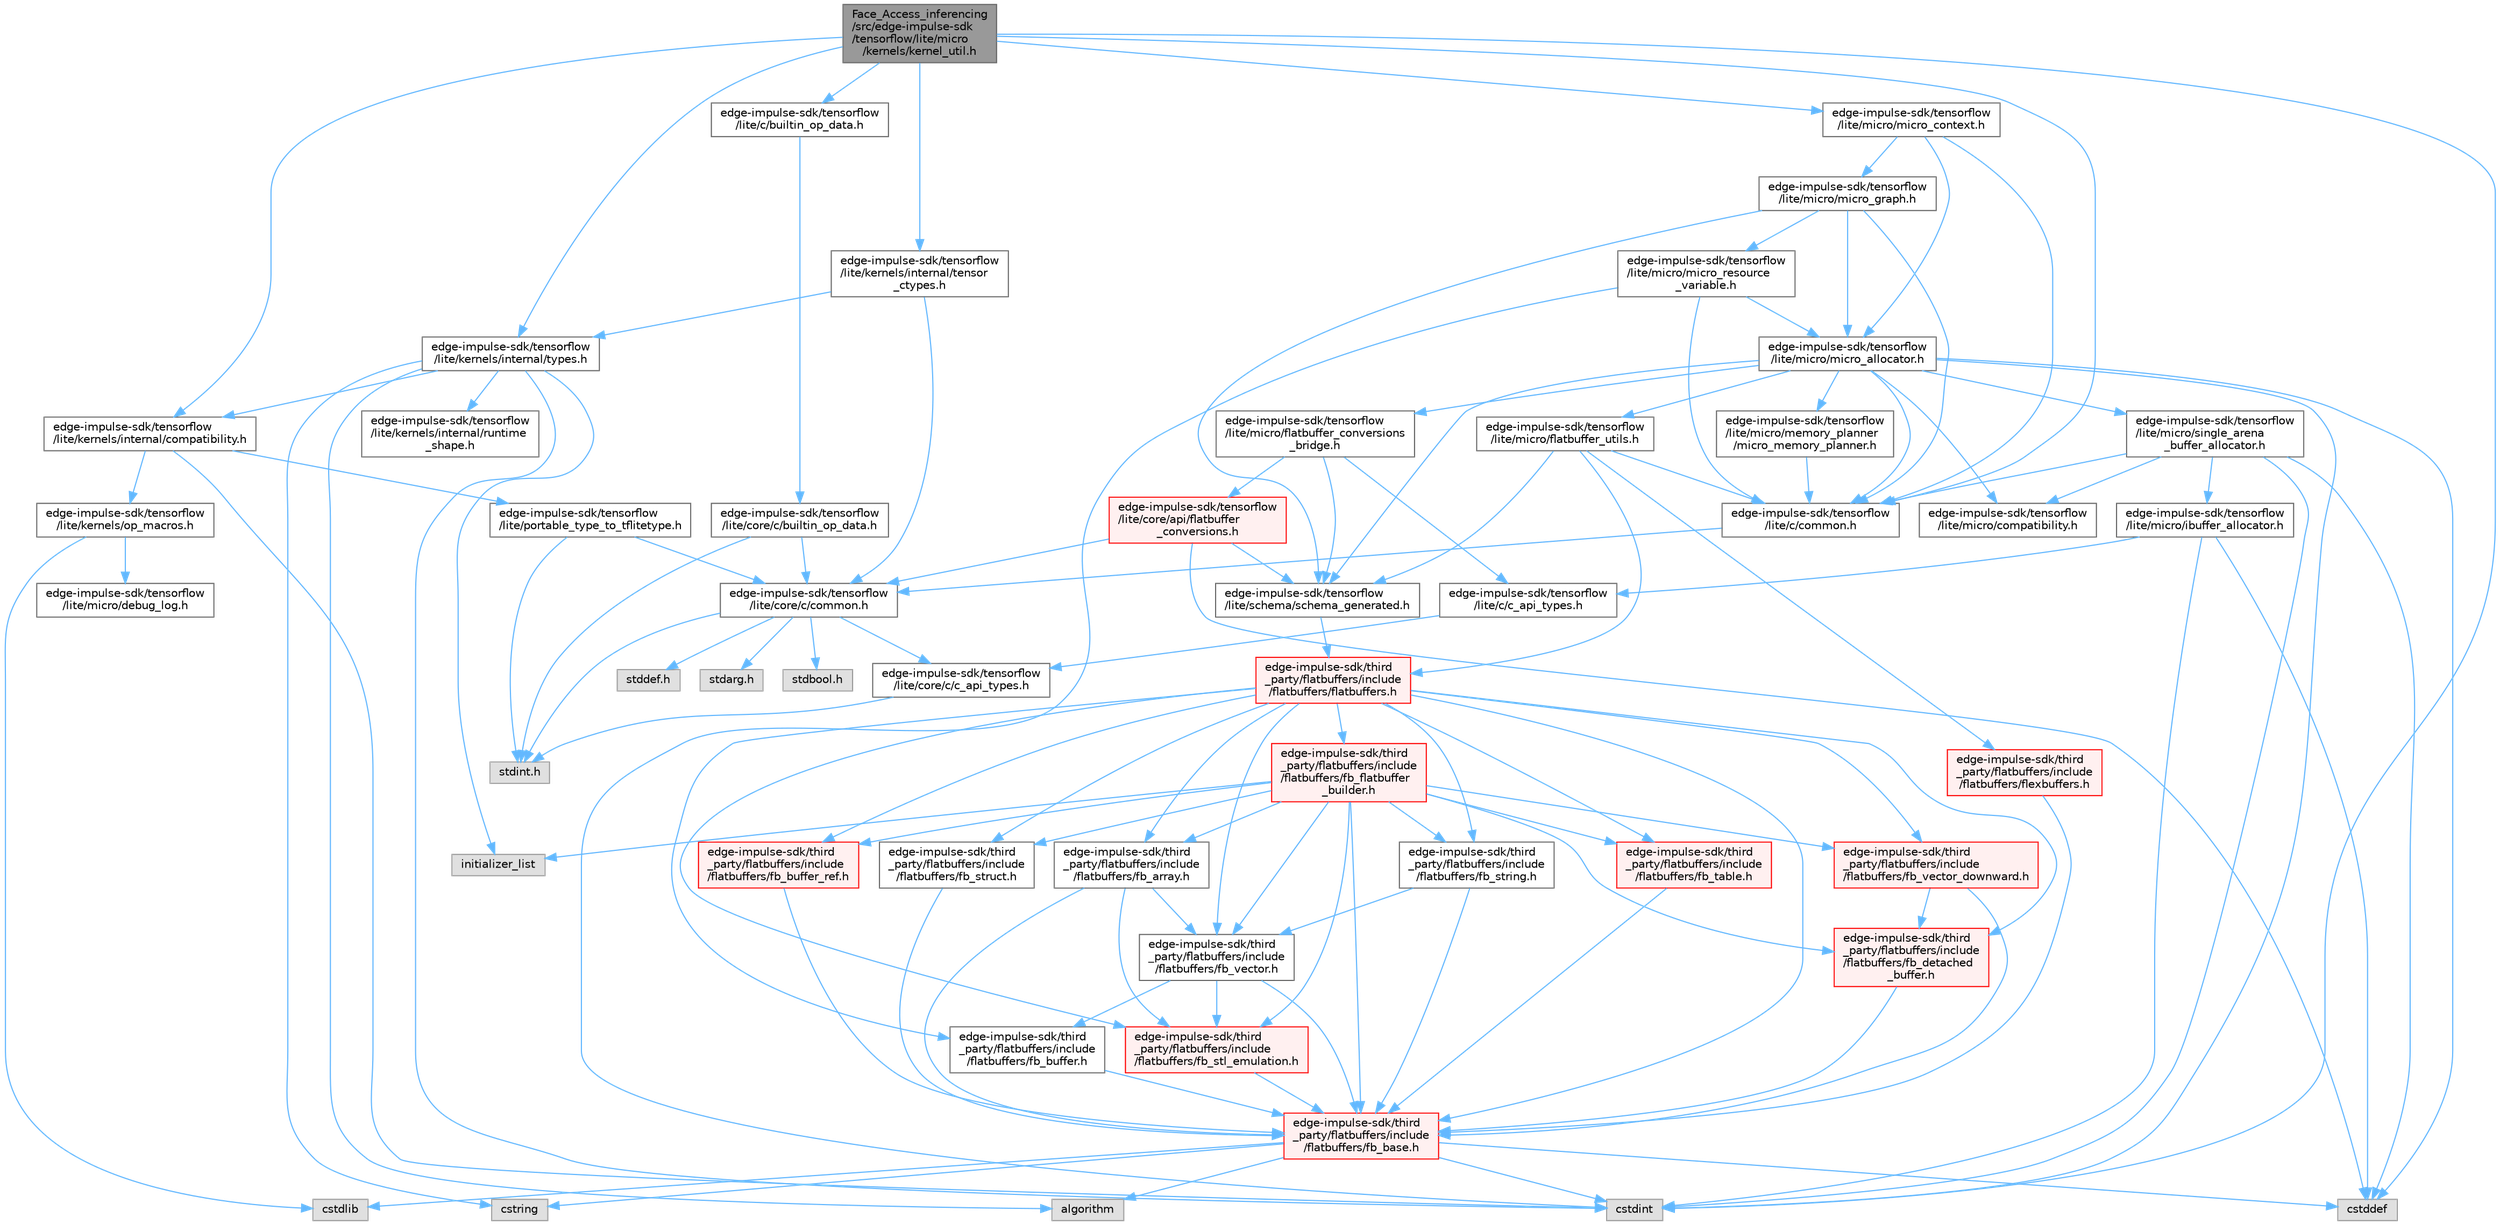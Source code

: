 digraph "Face_Access_inferencing/src/edge-impulse-sdk/tensorflow/lite/micro/kernels/kernel_util.h"
{
 // LATEX_PDF_SIZE
  bgcolor="transparent";
  edge [fontname=Helvetica,fontsize=10,labelfontname=Helvetica,labelfontsize=10];
  node [fontname=Helvetica,fontsize=10,shape=box,height=0.2,width=0.4];
  Node1 [id="Node000001",label="Face_Access_inferencing\l/src/edge-impulse-sdk\l/tensorflow/lite/micro\l/kernels/kernel_util.h",height=0.2,width=0.4,color="gray40", fillcolor="grey60", style="filled", fontcolor="black",tooltip=" "];
  Node1 -> Node2 [id="edge118_Node000001_Node000002",color="steelblue1",style="solid",tooltip=" "];
  Node2 [id="Node000002",label="cstdint",height=0.2,width=0.4,color="grey60", fillcolor="#E0E0E0", style="filled",tooltip=" "];
  Node1 -> Node3 [id="edge119_Node000001_Node000003",color="steelblue1",style="solid",tooltip=" "];
  Node3 [id="Node000003",label="edge-impulse-sdk/tensorflow\l/lite/c/builtin_op_data.h",height=0.2,width=0.4,color="grey40", fillcolor="white", style="filled",URL="$_face___access__inferencing_2src_2edge-impulse-sdk_2tensorflow_2lite_2c_2builtin__op__data_8h.html",tooltip=" "];
  Node3 -> Node4 [id="edge120_Node000003_Node000004",color="steelblue1",style="solid",tooltip=" "];
  Node4 [id="Node000004",label="edge-impulse-sdk/tensorflow\l/lite/core/c/builtin_op_data.h",height=0.2,width=0.4,color="grey40", fillcolor="white", style="filled",URL="$_face___access__inferencing_2src_2edge-impulse-sdk_2tensorflow_2lite_2core_2c_2builtin__op__data_8h.html",tooltip=" "];
  Node4 -> Node5 [id="edge121_Node000004_Node000005",color="steelblue1",style="solid",tooltip=" "];
  Node5 [id="Node000005",label="stdint.h",height=0.2,width=0.4,color="grey60", fillcolor="#E0E0E0", style="filled",tooltip=" "];
  Node4 -> Node6 [id="edge122_Node000004_Node000006",color="steelblue1",style="solid",tooltip=" "];
  Node6 [id="Node000006",label="edge-impulse-sdk/tensorflow\l/lite/core/c/common.h",height=0.2,width=0.4,color="grey40", fillcolor="white", style="filled",URL="$_face___access__inferencing_2src_2edge-impulse-sdk_2tensorflow_2lite_2core_2c_2common_8h.html",tooltip=" "];
  Node6 -> Node7 [id="edge123_Node000006_Node000007",color="steelblue1",style="solid",tooltip=" "];
  Node7 [id="Node000007",label="stdarg.h",height=0.2,width=0.4,color="grey60", fillcolor="#E0E0E0", style="filled",tooltip=" "];
  Node6 -> Node8 [id="edge124_Node000006_Node000008",color="steelblue1",style="solid",tooltip=" "];
  Node8 [id="Node000008",label="stdbool.h",height=0.2,width=0.4,color="grey60", fillcolor="#E0E0E0", style="filled",tooltip=" "];
  Node6 -> Node9 [id="edge125_Node000006_Node000009",color="steelblue1",style="solid",tooltip=" "];
  Node9 [id="Node000009",label="stddef.h",height=0.2,width=0.4,color="grey60", fillcolor="#E0E0E0", style="filled",tooltip=" "];
  Node6 -> Node5 [id="edge126_Node000006_Node000005",color="steelblue1",style="solid",tooltip=" "];
  Node6 -> Node10 [id="edge127_Node000006_Node000010",color="steelblue1",style="solid",tooltip=" "];
  Node10 [id="Node000010",label="edge-impulse-sdk/tensorflow\l/lite/core/c/c_api_types.h",height=0.2,width=0.4,color="grey40", fillcolor="white", style="filled",URL="$_face___access__inferencing_2src_2edge-impulse-sdk_2tensorflow_2lite_2core_2c_2c__api__types_8h.html",tooltip=" "];
  Node10 -> Node5 [id="edge128_Node000010_Node000005",color="steelblue1",style="solid",tooltip=" "];
  Node1 -> Node11 [id="edge129_Node000001_Node000011",color="steelblue1",style="solid",tooltip=" "];
  Node11 [id="Node000011",label="edge-impulse-sdk/tensorflow\l/lite/c/common.h",height=0.2,width=0.4,color="grey40", fillcolor="white", style="filled",URL="$_face___access__inferencing_2src_2edge-impulse-sdk_2tensorflow_2lite_2c_2common_8h.html",tooltip=" "];
  Node11 -> Node6 [id="edge130_Node000011_Node000006",color="steelblue1",style="solid",tooltip=" "];
  Node1 -> Node12 [id="edge131_Node000001_Node000012",color="steelblue1",style="solid",tooltip=" "];
  Node12 [id="Node000012",label="edge-impulse-sdk/tensorflow\l/lite/kernels/internal/compatibility.h",height=0.2,width=0.4,color="grey40", fillcolor="white", style="filled",URL="$_face___access__inferencing_2src_2edge-impulse-sdk_2tensorflow_2lite_2kernels_2internal_2compatibility_8h.html",tooltip=" "];
  Node12 -> Node2 [id="edge132_Node000012_Node000002",color="steelblue1",style="solid",tooltip=" "];
  Node12 -> Node13 [id="edge133_Node000012_Node000013",color="steelblue1",style="solid",tooltip=" "];
  Node13 [id="Node000013",label="edge-impulse-sdk/tensorflow\l/lite/portable_type_to_tflitetype.h",height=0.2,width=0.4,color="grey40", fillcolor="white", style="filled",URL="$_face___access__inferencing_2src_2edge-impulse-sdk_2tensorflow_2lite_2portable__type__to__tflitetype_8h.html",tooltip=" "];
  Node13 -> Node5 [id="edge134_Node000013_Node000005",color="steelblue1",style="solid",tooltip=" "];
  Node13 -> Node6 [id="edge135_Node000013_Node000006",color="steelblue1",style="solid",tooltip=" "];
  Node12 -> Node14 [id="edge136_Node000012_Node000014",color="steelblue1",style="solid",tooltip=" "];
  Node14 [id="Node000014",label="edge-impulse-sdk/tensorflow\l/lite/kernels/op_macros.h",height=0.2,width=0.4,color="grey40", fillcolor="white", style="filled",URL="$_face___access__inferencing_2src_2edge-impulse-sdk_2tensorflow_2lite_2kernels_2op__macros_8h.html",tooltip=" "];
  Node14 -> Node15 [id="edge137_Node000014_Node000015",color="steelblue1",style="solid",tooltip=" "];
  Node15 [id="Node000015",label="edge-impulse-sdk/tensorflow\l/lite/micro/debug_log.h",height=0.2,width=0.4,color="grey40", fillcolor="white", style="filled",URL="$_face___access__inferencing_2src_2edge-impulse-sdk_2tensorflow_2lite_2micro_2debug__log_8h.html",tooltip=" "];
  Node14 -> Node16 [id="edge138_Node000014_Node000016",color="steelblue1",style="solid",tooltip=" "];
  Node16 [id="Node000016",label="cstdlib",height=0.2,width=0.4,color="grey60", fillcolor="#E0E0E0", style="filled",tooltip=" "];
  Node1 -> Node17 [id="edge139_Node000001_Node000017",color="steelblue1",style="solid",tooltip=" "];
  Node17 [id="Node000017",label="edge-impulse-sdk/tensorflow\l/lite/kernels/internal/tensor\l_ctypes.h",height=0.2,width=0.4,color="grey40", fillcolor="white", style="filled",URL="$_face___access__inferencing_2src_2edge-impulse-sdk_2tensorflow_2lite_2kernels_2internal_2tensor__ctypes_8h.html",tooltip=" "];
  Node17 -> Node6 [id="edge140_Node000017_Node000006",color="steelblue1",style="solid",tooltip=" "];
  Node17 -> Node18 [id="edge141_Node000017_Node000018",color="steelblue1",style="solid",tooltip=" "];
  Node18 [id="Node000018",label="edge-impulse-sdk/tensorflow\l/lite/kernels/internal/types.h",height=0.2,width=0.4,color="grey40", fillcolor="white", style="filled",URL="$_face___access__inferencing_2src_2edge-impulse-sdk_2tensorflow_2lite_2kernels_2internal_2types_8h.html",tooltip=" "];
  Node18 -> Node19 [id="edge142_Node000018_Node000019",color="steelblue1",style="solid",tooltip=" "];
  Node19 [id="Node000019",label="algorithm",height=0.2,width=0.4,color="grey60", fillcolor="#E0E0E0", style="filled",tooltip=" "];
  Node18 -> Node2 [id="edge143_Node000018_Node000002",color="steelblue1",style="solid",tooltip=" "];
  Node18 -> Node20 [id="edge144_Node000018_Node000020",color="steelblue1",style="solid",tooltip=" "];
  Node20 [id="Node000020",label="cstring",height=0.2,width=0.4,color="grey60", fillcolor="#E0E0E0", style="filled",tooltip=" "];
  Node18 -> Node21 [id="edge145_Node000018_Node000021",color="steelblue1",style="solid",tooltip=" "];
  Node21 [id="Node000021",label="initializer_list",height=0.2,width=0.4,color="grey60", fillcolor="#E0E0E0", style="filled",tooltip=" "];
  Node18 -> Node12 [id="edge146_Node000018_Node000012",color="steelblue1",style="solid",tooltip=" "];
  Node18 -> Node22 [id="edge147_Node000018_Node000022",color="steelblue1",style="solid",tooltip=" "];
  Node22 [id="Node000022",label="edge-impulse-sdk/tensorflow\l/lite/kernels/internal/runtime\l_shape.h",height=0.2,width=0.4,color="grey40", fillcolor="white", style="filled",URL="$_face___access__inferencing_2src_2edge-impulse-sdk_2tensorflow_2lite_2kernels_2internal_2runtime__shape_8h.html",tooltip=" "];
  Node1 -> Node18 [id="edge148_Node000001_Node000018",color="steelblue1",style="solid",tooltip=" "];
  Node1 -> Node23 [id="edge149_Node000001_Node000023",color="steelblue1",style="solid",tooltip=" "];
  Node23 [id="Node000023",label="edge-impulse-sdk/tensorflow\l/lite/micro/micro_context.h",height=0.2,width=0.4,color="grey40", fillcolor="white", style="filled",URL="$_face___access__inferencing_2src_2edge-impulse-sdk_2tensorflow_2lite_2micro_2micro__context_8h.html",tooltip=" "];
  Node23 -> Node11 [id="edge150_Node000023_Node000011",color="steelblue1",style="solid",tooltip=" "];
  Node23 -> Node24 [id="edge151_Node000023_Node000024",color="steelblue1",style="solid",tooltip=" "];
  Node24 [id="Node000024",label="edge-impulse-sdk/tensorflow\l/lite/micro/micro_allocator.h",height=0.2,width=0.4,color="grey40", fillcolor="white", style="filled",URL="$_face___access__inferencing_2src_2edge-impulse-sdk_2tensorflow_2lite_2micro_2micro__allocator_8h.html",tooltip=" "];
  Node24 -> Node25 [id="edge152_Node000024_Node000025",color="steelblue1",style="solid",tooltip=" "];
  Node25 [id="Node000025",label="cstddef",height=0.2,width=0.4,color="grey60", fillcolor="#E0E0E0", style="filled",tooltip=" "];
  Node24 -> Node2 [id="edge153_Node000024_Node000002",color="steelblue1",style="solid",tooltip=" "];
  Node24 -> Node11 [id="edge154_Node000024_Node000011",color="steelblue1",style="solid",tooltip=" "];
  Node24 -> Node26 [id="edge155_Node000024_Node000026",color="steelblue1",style="solid",tooltip=" "];
  Node26 [id="Node000026",label="edge-impulse-sdk/tensorflow\l/lite/micro/single_arena\l_buffer_allocator.h",height=0.2,width=0.4,color="grey40", fillcolor="white", style="filled",URL="$_face___access__inferencing_2src_2edge-impulse-sdk_2tensorflow_2lite_2micro_2single__arena__buffer__allocator_8h.html",tooltip=" "];
  Node26 -> Node25 [id="edge156_Node000026_Node000025",color="steelblue1",style="solid",tooltip=" "];
  Node26 -> Node2 [id="edge157_Node000026_Node000002",color="steelblue1",style="solid",tooltip=" "];
  Node26 -> Node11 [id="edge158_Node000026_Node000011",color="steelblue1",style="solid",tooltip=" "];
  Node26 -> Node27 [id="edge159_Node000026_Node000027",color="steelblue1",style="solid",tooltip=" "];
  Node27 [id="Node000027",label="edge-impulse-sdk/tensorflow\l/lite/micro/ibuffer_allocator.h",height=0.2,width=0.4,color="grey40", fillcolor="white", style="filled",URL="$_face___access__inferencing_2src_2edge-impulse-sdk_2tensorflow_2lite_2micro_2ibuffer__allocator_8h.html",tooltip=" "];
  Node27 -> Node25 [id="edge160_Node000027_Node000025",color="steelblue1",style="solid",tooltip=" "];
  Node27 -> Node2 [id="edge161_Node000027_Node000002",color="steelblue1",style="solid",tooltip=" "];
  Node27 -> Node28 [id="edge162_Node000027_Node000028",color="steelblue1",style="solid",tooltip=" "];
  Node28 [id="Node000028",label="edge-impulse-sdk/tensorflow\l/lite/c/c_api_types.h",height=0.2,width=0.4,color="grey40", fillcolor="white", style="filled",URL="$_face___access__inferencing_2src_2edge-impulse-sdk_2tensorflow_2lite_2c_2c__api__types_8h.html",tooltip=" "];
  Node28 -> Node10 [id="edge163_Node000028_Node000010",color="steelblue1",style="solid",tooltip=" "];
  Node26 -> Node29 [id="edge164_Node000026_Node000029",color="steelblue1",style="solid",tooltip=" "];
  Node29 [id="Node000029",label="edge-impulse-sdk/tensorflow\l/lite/micro/compatibility.h",height=0.2,width=0.4,color="grey40", fillcolor="white", style="filled",URL="$_face___access__inferencing_2src_2edge-impulse-sdk_2tensorflow_2lite_2micro_2compatibility_8h.html",tooltip=" "];
  Node24 -> Node29 [id="edge165_Node000024_Node000029",color="steelblue1",style="solid",tooltip=" "];
  Node24 -> Node30 [id="edge166_Node000024_Node000030",color="steelblue1",style="solid",tooltip=" "];
  Node30 [id="Node000030",label="edge-impulse-sdk/tensorflow\l/lite/micro/flatbuffer_utils.h",height=0.2,width=0.4,color="grey40", fillcolor="white", style="filled",URL="$_face___access__inferencing_2src_2edge-impulse-sdk_2tensorflow_2lite_2micro_2flatbuffer__utils_8h.html",tooltip=" "];
  Node30 -> Node31 [id="edge167_Node000030_Node000031",color="steelblue1",style="solid",tooltip=" "];
  Node31 [id="Node000031",label="edge-impulse-sdk/third\l_party/flatbuffers/include\l/flatbuffers/flatbuffers.h",height=0.2,width=0.4,color="red", fillcolor="#FFF0F0", style="filled",URL="$_face___access__inferencing_2src_2edge-impulse-sdk_2third__party_2flatbuffers_2include_2flatbuffers_2flatbuffers_8h.html",tooltip=" "];
  Node31 -> Node32 [id="edge168_Node000031_Node000032",color="steelblue1",style="solid",tooltip=" "];
  Node32 [id="Node000032",label="edge-impulse-sdk/third\l_party/flatbuffers/include\l/flatbuffers/fb_array.h",height=0.2,width=0.4,color="grey40", fillcolor="white", style="filled",URL="$fb__array_8h.html",tooltip=" "];
  Node32 -> Node33 [id="edge169_Node000032_Node000033",color="steelblue1",style="solid",tooltip=" "];
  Node33 [id="Node000033",label="edge-impulse-sdk/third\l_party/flatbuffers/include\l/flatbuffers/fb_base.h",height=0.2,width=0.4,color="red", fillcolor="#FFF0F0", style="filled",URL="$fb__base_8h.html",tooltip=" "];
  Node33 -> Node2 [id="edge170_Node000033_Node000002",color="steelblue1",style="solid",tooltip=" "];
  Node33 -> Node25 [id="edge171_Node000033_Node000025",color="steelblue1",style="solid",tooltip=" "];
  Node33 -> Node16 [id="edge172_Node000033_Node000016",color="steelblue1",style="solid",tooltip=" "];
  Node33 -> Node20 [id="edge173_Node000033_Node000020",color="steelblue1",style="solid",tooltip=" "];
  Node33 -> Node19 [id="edge174_Node000033_Node000019",color="steelblue1",style="solid",tooltip=" "];
  Node32 -> Node42 [id="edge175_Node000032_Node000042",color="steelblue1",style="solid",tooltip=" "];
  Node42 [id="Node000042",label="edge-impulse-sdk/third\l_party/flatbuffers/include\l/flatbuffers/fb_stl_emulation.h",height=0.2,width=0.4,color="red", fillcolor="#FFF0F0", style="filled",URL="$fb__stl__emulation_8h.html",tooltip=" "];
  Node42 -> Node33 [id="edge176_Node000042_Node000033",color="steelblue1",style="solid",tooltip=" "];
  Node32 -> Node44 [id="edge177_Node000032_Node000044",color="steelblue1",style="solid",tooltip=" "];
  Node44 [id="Node000044",label="edge-impulse-sdk/third\l_party/flatbuffers/include\l/flatbuffers/fb_vector.h",height=0.2,width=0.4,color="grey40", fillcolor="white", style="filled",URL="$fb__vector_8h.html",tooltip=" "];
  Node44 -> Node33 [id="edge178_Node000044_Node000033",color="steelblue1",style="solid",tooltip=" "];
  Node44 -> Node45 [id="edge179_Node000044_Node000045",color="steelblue1",style="solid",tooltip=" "];
  Node45 [id="Node000045",label="edge-impulse-sdk/third\l_party/flatbuffers/include\l/flatbuffers/fb_buffer.h",height=0.2,width=0.4,color="grey40", fillcolor="white", style="filled",URL="$fb__buffer_8h.html",tooltip=" "];
  Node45 -> Node33 [id="edge180_Node000045_Node000033",color="steelblue1",style="solid",tooltip=" "];
  Node44 -> Node42 [id="edge181_Node000044_Node000042",color="steelblue1",style="solid",tooltip=" "];
  Node31 -> Node33 [id="edge182_Node000031_Node000033",color="steelblue1",style="solid",tooltip=" "];
  Node31 -> Node45 [id="edge183_Node000031_Node000045",color="steelblue1",style="solid",tooltip=" "];
  Node31 -> Node46 [id="edge184_Node000031_Node000046",color="steelblue1",style="solid",tooltip=" "];
  Node46 [id="Node000046",label="edge-impulse-sdk/third\l_party/flatbuffers/include\l/flatbuffers/fb_buffer_ref.h",height=0.2,width=0.4,color="red", fillcolor="#FFF0F0", style="filled",URL="$fb__buffer__ref_8h.html",tooltip=" "];
  Node46 -> Node33 [id="edge185_Node000046_Node000033",color="steelblue1",style="solid",tooltip=" "];
  Node31 -> Node48 [id="edge186_Node000031_Node000048",color="steelblue1",style="solid",tooltip=" "];
  Node48 [id="Node000048",label="edge-impulse-sdk/third\l_party/flatbuffers/include\l/flatbuffers/fb_detached\l_buffer.h",height=0.2,width=0.4,color="red", fillcolor="#FFF0F0", style="filled",URL="$fb__detached__buffer_8h.html",tooltip=" "];
  Node48 -> Node33 [id="edge187_Node000048_Node000033",color="steelblue1",style="solid",tooltip=" "];
  Node31 -> Node51 [id="edge188_Node000031_Node000051",color="steelblue1",style="solid",tooltip=" "];
  Node51 [id="Node000051",label="edge-impulse-sdk/third\l_party/flatbuffers/include\l/flatbuffers/fb_flatbuffer\l_builder.h",height=0.2,width=0.4,color="red", fillcolor="#FFF0F0", style="filled",URL="$fb__flatbuffer__builder_8h.html",tooltip=" "];
  Node51 -> Node21 [id="edge189_Node000051_Node000021",color="steelblue1",style="solid",tooltip=" "];
  Node51 -> Node32 [id="edge190_Node000051_Node000032",color="steelblue1",style="solid",tooltip=" "];
  Node51 -> Node33 [id="edge191_Node000051_Node000033",color="steelblue1",style="solid",tooltip=" "];
  Node51 -> Node46 [id="edge192_Node000051_Node000046",color="steelblue1",style="solid",tooltip=" "];
  Node51 -> Node48 [id="edge193_Node000051_Node000048",color="steelblue1",style="solid",tooltip=" "];
  Node51 -> Node42 [id="edge194_Node000051_Node000042",color="steelblue1",style="solid",tooltip=" "];
  Node51 -> Node53 [id="edge195_Node000051_Node000053",color="steelblue1",style="solid",tooltip=" "];
  Node53 [id="Node000053",label="edge-impulse-sdk/third\l_party/flatbuffers/include\l/flatbuffers/fb_string.h",height=0.2,width=0.4,color="grey40", fillcolor="white", style="filled",URL="$fb__string_8h.html",tooltip=" "];
  Node53 -> Node33 [id="edge196_Node000053_Node000033",color="steelblue1",style="solid",tooltip=" "];
  Node53 -> Node44 [id="edge197_Node000053_Node000044",color="steelblue1",style="solid",tooltip=" "];
  Node51 -> Node54 [id="edge198_Node000051_Node000054",color="steelblue1",style="solid",tooltip=" "];
  Node54 [id="Node000054",label="edge-impulse-sdk/third\l_party/flatbuffers/include\l/flatbuffers/fb_struct.h",height=0.2,width=0.4,color="grey40", fillcolor="white", style="filled",URL="$fb__struct_8h.html",tooltip=" "];
  Node54 -> Node33 [id="edge199_Node000054_Node000033",color="steelblue1",style="solid",tooltip=" "];
  Node51 -> Node55 [id="edge200_Node000051_Node000055",color="steelblue1",style="solid",tooltip=" "];
  Node55 [id="Node000055",label="edge-impulse-sdk/third\l_party/flatbuffers/include\l/flatbuffers/fb_table.h",height=0.2,width=0.4,color="red", fillcolor="#FFF0F0", style="filled",URL="$fb__table_8h.html",tooltip=" "];
  Node55 -> Node33 [id="edge201_Node000055_Node000033",color="steelblue1",style="solid",tooltip=" "];
  Node51 -> Node44 [id="edge202_Node000051_Node000044",color="steelblue1",style="solid",tooltip=" "];
  Node51 -> Node56 [id="edge203_Node000051_Node000056",color="steelblue1",style="solid",tooltip=" "];
  Node56 [id="Node000056",label="edge-impulse-sdk/third\l_party/flatbuffers/include\l/flatbuffers/fb_vector_downward.h",height=0.2,width=0.4,color="red", fillcolor="#FFF0F0", style="filled",URL="$fb__vector__downward_8h.html",tooltip=" "];
  Node56 -> Node33 [id="edge204_Node000056_Node000033",color="steelblue1",style="solid",tooltip=" "];
  Node56 -> Node48 [id="edge205_Node000056_Node000048",color="steelblue1",style="solid",tooltip=" "];
  Node31 -> Node42 [id="edge206_Node000031_Node000042",color="steelblue1",style="solid",tooltip=" "];
  Node31 -> Node53 [id="edge207_Node000031_Node000053",color="steelblue1",style="solid",tooltip=" "];
  Node31 -> Node54 [id="edge208_Node000031_Node000054",color="steelblue1",style="solid",tooltip=" "];
  Node31 -> Node55 [id="edge209_Node000031_Node000055",color="steelblue1",style="solid",tooltip=" "];
  Node31 -> Node44 [id="edge210_Node000031_Node000044",color="steelblue1",style="solid",tooltip=" "];
  Node31 -> Node56 [id="edge211_Node000031_Node000056",color="steelblue1",style="solid",tooltip=" "];
  Node30 -> Node57 [id="edge212_Node000030_Node000057",color="steelblue1",style="solid",tooltip=" "];
  Node57 [id="Node000057",label="edge-impulse-sdk/third\l_party/flatbuffers/include\l/flatbuffers/flexbuffers.h",height=0.2,width=0.4,color="red", fillcolor="#FFF0F0", style="filled",URL="$_face___access__inferencing_2src_2edge-impulse-sdk_2third__party_2flatbuffers_2include_2flatbuffers_2flexbuffers_8h.html",tooltip=" "];
  Node57 -> Node33 [id="edge213_Node000057_Node000033",color="steelblue1",style="solid",tooltip=" "];
  Node30 -> Node11 [id="edge214_Node000030_Node000011",color="steelblue1",style="solid",tooltip=" "];
  Node30 -> Node64 [id="edge215_Node000030_Node000064",color="steelblue1",style="solid",tooltip=" "];
  Node64 [id="Node000064",label="edge-impulse-sdk/tensorflow\l/lite/schema/schema_generated.h",height=0.2,width=0.4,color="grey40", fillcolor="white", style="filled",URL="$_face___access__inferencing_2src_2edge-impulse-sdk_2tensorflow_2lite_2schema_2schema__generated_8h.html",tooltip=" "];
  Node64 -> Node31 [id="edge216_Node000064_Node000031",color="steelblue1",style="solid",tooltip=" "];
  Node24 -> Node65 [id="edge217_Node000024_Node000065",color="steelblue1",style="solid",tooltip=" "];
  Node65 [id="Node000065",label="edge-impulse-sdk/tensorflow\l/lite/micro/memory_planner\l/micro_memory_planner.h",height=0.2,width=0.4,color="grey40", fillcolor="white", style="filled",URL="$_face___access__inferencing_2src_2edge-impulse-sdk_2tensorflow_2lite_2micro_2memory__planner_2micro__memory__planner_8h.html",tooltip=" "];
  Node65 -> Node11 [id="edge218_Node000065_Node000011",color="steelblue1",style="solid",tooltip=" "];
  Node24 -> Node66 [id="edge219_Node000024_Node000066",color="steelblue1",style="solid",tooltip=" "];
  Node66 [id="Node000066",label="edge-impulse-sdk/tensorflow\l/lite/micro/flatbuffer_conversions\l_bridge.h",height=0.2,width=0.4,color="grey40", fillcolor="white", style="filled",URL="$_face___access__inferencing_2src_2edge-impulse-sdk_2tensorflow_2lite_2micro_2flatbuffer__conversions__bridge_8h.html",tooltip=" "];
  Node66 -> Node28 [id="edge220_Node000066_Node000028",color="steelblue1",style="solid",tooltip=" "];
  Node66 -> Node67 [id="edge221_Node000066_Node000067",color="steelblue1",style="solid",tooltip=" "];
  Node67 [id="Node000067",label="edge-impulse-sdk/tensorflow\l/lite/core/api/flatbuffer\l_conversions.h",height=0.2,width=0.4,color="red", fillcolor="#FFF0F0", style="filled",URL="$_face___access__inferencing_2src_2edge-impulse-sdk_2tensorflow_2lite_2core_2api_2flatbuffer__conversions_8h.html",tooltip=" "];
  Node67 -> Node25 [id="edge222_Node000067_Node000025",color="steelblue1",style="solid",tooltip=" "];
  Node67 -> Node6 [id="edge223_Node000067_Node000006",color="steelblue1",style="solid",tooltip=" "];
  Node67 -> Node64 [id="edge224_Node000067_Node000064",color="steelblue1",style="solid",tooltip=" "];
  Node66 -> Node64 [id="edge225_Node000066_Node000064",color="steelblue1",style="solid",tooltip=" "];
  Node24 -> Node64 [id="edge226_Node000024_Node000064",color="steelblue1",style="solid",tooltip=" "];
  Node23 -> Node71 [id="edge227_Node000023_Node000071",color="steelblue1",style="solid",tooltip=" "];
  Node71 [id="Node000071",label="edge-impulse-sdk/tensorflow\l/lite/micro/micro_graph.h",height=0.2,width=0.4,color="grey40", fillcolor="white", style="filled",URL="$_face___access__inferencing_2src_2edge-impulse-sdk_2tensorflow_2lite_2micro_2micro__graph_8h.html",tooltip=" "];
  Node71 -> Node11 [id="edge228_Node000071_Node000011",color="steelblue1",style="solid",tooltip=" "];
  Node71 -> Node24 [id="edge229_Node000071_Node000024",color="steelblue1",style="solid",tooltip=" "];
  Node71 -> Node72 [id="edge230_Node000071_Node000072",color="steelblue1",style="solid",tooltip=" "];
  Node72 [id="Node000072",label="edge-impulse-sdk/tensorflow\l/lite/micro/micro_resource\l_variable.h",height=0.2,width=0.4,color="grey40", fillcolor="white", style="filled",URL="$_face___access__inferencing_2src_2edge-impulse-sdk_2tensorflow_2lite_2micro_2micro__resource__variable_8h.html",tooltip=" "];
  Node72 -> Node2 [id="edge231_Node000072_Node000002",color="steelblue1",style="solid",tooltip=" "];
  Node72 -> Node11 [id="edge232_Node000072_Node000011",color="steelblue1",style="solid",tooltip=" "];
  Node72 -> Node24 [id="edge233_Node000072_Node000024",color="steelblue1",style="solid",tooltip=" "];
  Node71 -> Node64 [id="edge234_Node000071_Node000064",color="steelblue1",style="solid",tooltip=" "];
}
